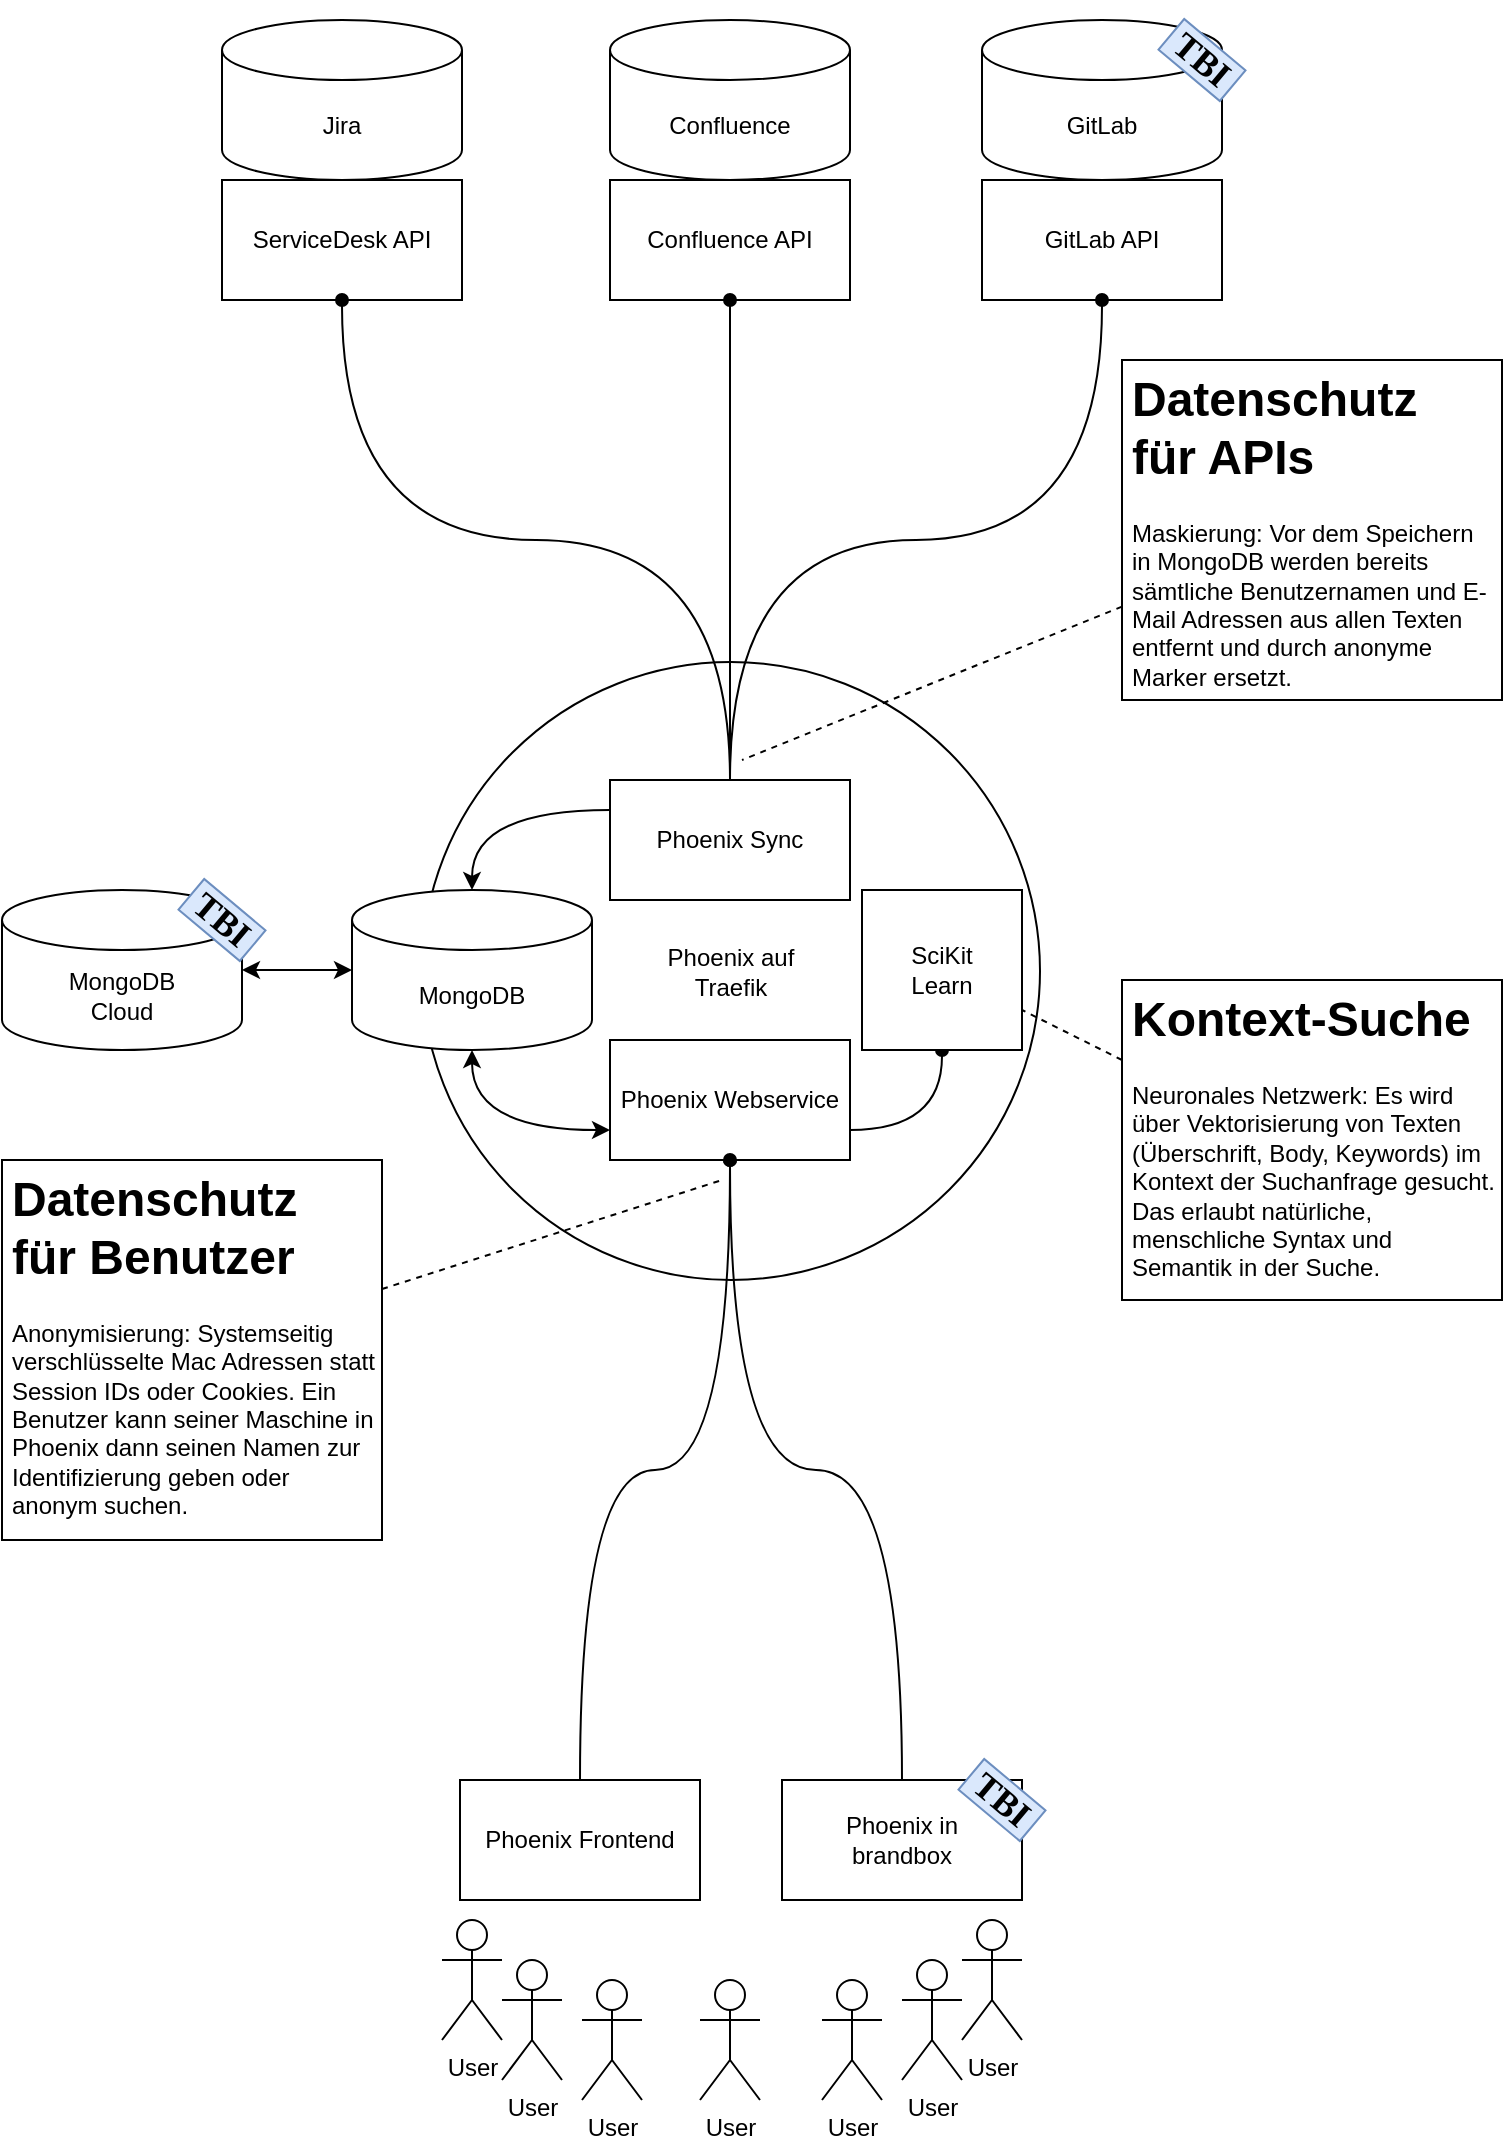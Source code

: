 <mxfile version="14.1.8" type="device"><diagram id="yybvN5SkJrnRjN6R0cvs" name="Seite-1"><mxGraphModel dx="1422" dy="822" grid="1" gridSize="10" guides="1" tooltips="1" connect="1" arrows="1" fold="1" page="1" pageScale="1" pageWidth="827" pageHeight="1169" math="0" shadow="0"><root><mxCell id="0"/><mxCell id="1" parent="0"/><mxCell id="l2yKRA7hUJvbLQe5qzca-1" value="Phoenix auf&lt;br&gt;Traefik" style="ellipse;whiteSpace=wrap;html=1;aspect=fixed;" vertex="1" parent="1"><mxGeometry x="260" y="361" width="309" height="309" as="geometry"/></mxCell><mxCell id="l2yKRA7hUJvbLQe5qzca-2" value="Jira" style="shape=cylinder3;whiteSpace=wrap;html=1;boundedLbl=1;backgroundOutline=1;size=15;" vertex="1" parent="1"><mxGeometry x="160" y="40" width="120" height="80" as="geometry"/></mxCell><mxCell id="l2yKRA7hUJvbLQe5qzca-3" value="Confluence" style="shape=cylinder3;whiteSpace=wrap;html=1;boundedLbl=1;backgroundOutline=1;size=15;" vertex="1" parent="1"><mxGeometry x="354" y="40" width="120" height="80" as="geometry"/></mxCell><mxCell id="l2yKRA7hUJvbLQe5qzca-4" value="GitLab" style="shape=cylinder3;whiteSpace=wrap;html=1;boundedLbl=1;backgroundOutline=1;size=15;" vertex="1" parent="1"><mxGeometry x="540" y="40" width="120" height="80" as="geometry"/></mxCell><mxCell id="l2yKRA7hUJvbLQe5qzca-50" style="edgeStyle=none;rounded=0;orthogonalLoop=1;jettySize=auto;html=1;entryX=1;entryY=0.5;entryDx=0;entryDy=0;entryPerimeter=0;startArrow=classic;startFill=1;endArrow=classic;endFill=1;" edge="1" parent="1" source="l2yKRA7hUJvbLQe5qzca-5" target="l2yKRA7hUJvbLQe5qzca-48"><mxGeometry relative="1" as="geometry"/></mxCell><mxCell id="l2yKRA7hUJvbLQe5qzca-5" value="MongoDB" style="shape=cylinder3;whiteSpace=wrap;html=1;boundedLbl=1;backgroundOutline=1;size=15;" vertex="1" parent="1"><mxGeometry x="225" y="475" width="120" height="80" as="geometry"/></mxCell><mxCell id="l2yKRA7hUJvbLQe5qzca-7" value="ServiceDesk API" style="rounded=0;whiteSpace=wrap;html=1;" vertex="1" parent="1"><mxGeometry x="160" y="120" width="120" height="60" as="geometry"/></mxCell><mxCell id="l2yKRA7hUJvbLQe5qzca-9" value="Confluence API" style="rounded=0;whiteSpace=wrap;html=1;" vertex="1" parent="1"><mxGeometry x="354" y="120" width="120" height="60" as="geometry"/></mxCell><mxCell id="l2yKRA7hUJvbLQe5qzca-10" value="GitLab API" style="rounded=0;whiteSpace=wrap;html=1;" vertex="1" parent="1"><mxGeometry x="540" y="120" width="120" height="60" as="geometry"/></mxCell><mxCell id="l2yKRA7hUJvbLQe5qzca-14" style="edgeStyle=orthogonalEdgeStyle;curved=1;rounded=0;orthogonalLoop=1;jettySize=auto;html=1;entryX=0.5;entryY=0;entryDx=0;entryDy=0;entryPerimeter=0;endArrow=classic;endFill=1;exitX=0;exitY=0.25;exitDx=0;exitDy=0;" edge="1" parent="1" source="l2yKRA7hUJvbLQe5qzca-13" target="l2yKRA7hUJvbLQe5qzca-5"><mxGeometry relative="1" as="geometry"/></mxCell><mxCell id="l2yKRA7hUJvbLQe5qzca-13" value="Phoenix Sync" style="rounded=0;whiteSpace=wrap;html=1;" vertex="1" parent="1"><mxGeometry x="354" y="420" width="120" height="60" as="geometry"/></mxCell><mxCell id="l2yKRA7hUJvbLQe5qzca-17" style="edgeStyle=orthogonalEdgeStyle;curved=1;rounded=0;orthogonalLoop=1;jettySize=auto;html=1;entryX=0.5;entryY=1;entryDx=0;entryDy=0;endArrow=oval;endFill=1;" edge="1" parent="1" source="l2yKRA7hUJvbLQe5qzca-15" target="l2yKRA7hUJvbLQe5qzca-16"><mxGeometry relative="1" as="geometry"/></mxCell><mxCell id="l2yKRA7hUJvbLQe5qzca-15" value="Phoenix Frontend" style="rounded=0;whiteSpace=wrap;html=1;" vertex="1" parent="1"><mxGeometry x="279" y="920" width="120" height="60" as="geometry"/></mxCell><mxCell id="l2yKRA7hUJvbLQe5qzca-18" style="edgeStyle=orthogonalEdgeStyle;curved=1;rounded=0;orthogonalLoop=1;jettySize=auto;html=1;entryX=0.5;entryY=1;entryDx=0;entryDy=0;entryPerimeter=0;endArrow=classic;endFill=1;startArrow=classic;startFill=1;exitX=0;exitY=0.75;exitDx=0;exitDy=0;" edge="1" parent="1" source="l2yKRA7hUJvbLQe5qzca-16" target="l2yKRA7hUJvbLQe5qzca-5"><mxGeometry relative="1" as="geometry"/></mxCell><mxCell id="l2yKRA7hUJvbLQe5qzca-29" style="edgeStyle=orthogonalEdgeStyle;curved=1;rounded=0;orthogonalLoop=1;jettySize=auto;html=1;entryX=0.5;entryY=1;entryDx=0;entryDy=0;startArrow=none;startFill=0;endArrow=oval;endFill=1;exitX=1;exitY=0.75;exitDx=0;exitDy=0;" edge="1" parent="1" source="l2yKRA7hUJvbLQe5qzca-16" target="l2yKRA7hUJvbLQe5qzca-27"><mxGeometry relative="1" as="geometry"/></mxCell><mxCell id="l2yKRA7hUJvbLQe5qzca-16" value="Phoenix Webservice" style="rounded=0;whiteSpace=wrap;html=1;" vertex="1" parent="1"><mxGeometry x="354" y="550" width="120" height="60" as="geometry"/></mxCell><mxCell id="l2yKRA7hUJvbLQe5qzca-19" value="User" style="shape=umlActor;verticalLabelPosition=bottom;verticalAlign=top;html=1;outlineConnect=0;" vertex="1" parent="1"><mxGeometry x="340" y="1020" width="30" height="60" as="geometry"/></mxCell><mxCell id="l2yKRA7hUJvbLQe5qzca-20" value="User" style="shape=umlActor;verticalLabelPosition=bottom;verticalAlign=top;html=1;outlineConnect=0;" vertex="1" parent="1"><mxGeometry x="399" y="1020" width="30" height="60" as="geometry"/></mxCell><mxCell id="l2yKRA7hUJvbLQe5qzca-21" value="User" style="shape=umlActor;verticalLabelPosition=bottom;verticalAlign=top;html=1;outlineConnect=0;" vertex="1" parent="1"><mxGeometry x="460" y="1020" width="30" height="60" as="geometry"/></mxCell><mxCell id="l2yKRA7hUJvbLQe5qzca-26" style="edgeStyle=orthogonalEdgeStyle;curved=1;rounded=0;orthogonalLoop=1;jettySize=auto;html=1;entryX=0.5;entryY=1;entryDx=0;entryDy=0;endArrow=oval;endFill=1;exitX=0.5;exitY=0;exitDx=0;exitDy=0;" edge="1" parent="1" source="l2yKRA7hUJvbLQe5qzca-25" target="l2yKRA7hUJvbLQe5qzca-16"><mxGeometry relative="1" as="geometry"/></mxCell><mxCell id="l2yKRA7hUJvbLQe5qzca-25" value="Phoenix in&lt;br&gt;brandbox" style="rounded=0;whiteSpace=wrap;html=1;" vertex="1" parent="1"><mxGeometry x="440" y="920" width="120" height="60" as="geometry"/></mxCell><mxCell id="l2yKRA7hUJvbLQe5qzca-27" value="SciKit&lt;br&gt;Learn" style="whiteSpace=wrap;html=1;aspect=fixed;" vertex="1" parent="1"><mxGeometry x="480" y="475" width="80" height="80" as="geometry"/></mxCell><mxCell id="l2yKRA7hUJvbLQe5qzca-31" style="rounded=0;orthogonalLoop=1;jettySize=auto;html=1;startArrow=none;startFill=0;endArrow=none;endFill=0;dashed=1;" edge="1" parent="1" source="l2yKRA7hUJvbLQe5qzca-30"><mxGeometry relative="1" as="geometry"><mxPoint x="420" y="410" as="targetPoint"/></mxGeometry></mxCell><mxCell id="l2yKRA7hUJvbLQe5qzca-30" value="&lt;h1&gt;Datenschutz&lt;br&gt;für APIs&lt;/h1&gt;&lt;p&gt;Maskierung: Vor dem Speichern in MongoDB werden bereits sämtliche Benutzernamen und E-Mail Adressen aus allen Texten entfernt und durch anonyme Marker ersetzt.&lt;/p&gt;" style="text;html=1;spacing=5;spacingTop=-20;whiteSpace=wrap;overflow=hidden;rounded=0;strokeColor=#000000;fillColor=#ffffff;" vertex="1" parent="1"><mxGeometry x="610" y="210" width="190" height="170" as="geometry"/></mxCell><mxCell id="l2yKRA7hUJvbLQe5qzca-33" style="edgeStyle=none;rounded=0;orthogonalLoop=1;jettySize=auto;html=1;dashed=1;startArrow=none;startFill=0;endArrow=none;endFill=0;" edge="1" parent="1" source="l2yKRA7hUJvbLQe5qzca-32"><mxGeometry relative="1" as="geometry"><mxPoint x="410" y="620" as="targetPoint"/></mxGeometry></mxCell><mxCell id="l2yKRA7hUJvbLQe5qzca-32" value="&lt;h1&gt;Datenschutz&lt;br&gt;für Benutzer&lt;/h1&gt;&lt;p&gt;Anonymisierung: Systemseitig verschlüsselte Mac Adressen statt Session IDs oder Cookies. Ein Benutzer kann seiner Maschine in Phoenix dann seinen Namen zur Identifizierung geben oder anonym suchen.&lt;/p&gt;" style="text;html=1;spacing=5;spacingTop=-20;whiteSpace=wrap;overflow=hidden;rounded=0;strokeColor=#000000;fillColor=#ffffff;" vertex="1" parent="1"><mxGeometry x="50" y="610" width="190" height="190" as="geometry"/></mxCell><mxCell id="l2yKRA7hUJvbLQe5qzca-37" style="edgeStyle=none;rounded=0;orthogonalLoop=1;jettySize=auto;html=1;entryX=1;entryY=0.75;entryDx=0;entryDy=0;dashed=1;startArrow=none;startFill=0;endArrow=none;endFill=0;exitX=0;exitY=0.25;exitDx=0;exitDy=0;" edge="1" parent="1" source="l2yKRA7hUJvbLQe5qzca-36" target="l2yKRA7hUJvbLQe5qzca-27"><mxGeometry relative="1" as="geometry"/></mxCell><mxCell id="l2yKRA7hUJvbLQe5qzca-36" value="&lt;h1&gt;Kontext-Suche&lt;/h1&gt;&lt;p&gt;Neuronales Netzwerk: Es wird über Vektorisierung von Texten (Überschrift, Body, Keywords) im Kontext der Suchanfrage gesucht. Das erlaubt natürliche, menschliche Syntax und Semantik in der Suche.&lt;br&gt;&lt;/p&gt;" style="text;html=1;spacing=5;spacingTop=-20;whiteSpace=wrap;overflow=hidden;rounded=0;strokeColor=#000000;fillColor=#ffffff;" vertex="1" parent="1"><mxGeometry x="610" y="520" width="190" height="160" as="geometry"/></mxCell><mxCell id="l2yKRA7hUJvbLQe5qzca-42" value="User" style="shape=umlActor;verticalLabelPosition=bottom;verticalAlign=top;html=1;outlineConnect=0;" vertex="1" parent="1"><mxGeometry x="300" y="1010" width="30" height="60" as="geometry"/></mxCell><mxCell id="l2yKRA7hUJvbLQe5qzca-43" value="User" style="shape=umlActor;verticalLabelPosition=bottom;verticalAlign=top;html=1;outlineConnect=0;" vertex="1" parent="1"><mxGeometry x="270" y="990" width="30" height="60" as="geometry"/></mxCell><mxCell id="l2yKRA7hUJvbLQe5qzca-44" value="User" style="shape=umlActor;verticalLabelPosition=bottom;verticalAlign=top;html=1;outlineConnect=0;" vertex="1" parent="1"><mxGeometry x="500" y="1010" width="30" height="60" as="geometry"/></mxCell><mxCell id="l2yKRA7hUJvbLQe5qzca-45" value="User" style="shape=umlActor;verticalLabelPosition=bottom;verticalAlign=top;html=1;outlineConnect=0;" vertex="1" parent="1"><mxGeometry x="530" y="990" width="30" height="60" as="geometry"/></mxCell><mxCell id="l2yKRA7hUJvbLQe5qzca-46" value="&lt;h2&gt;&lt;b&gt;&lt;font face=&quot;Georgia&quot;&gt;TBI&lt;/font&gt;&lt;/b&gt;&lt;/h2&gt;" style="text;html=1;strokeColor=#6c8ebf;fillColor=#dae8fc;align=center;verticalAlign=middle;whiteSpace=wrap;rounded=0;rotation=40;" vertex="1" parent="1"><mxGeometry x="530" y="920" width="40" height="20" as="geometry"/></mxCell><mxCell id="l2yKRA7hUJvbLQe5qzca-47" value="&lt;h2&gt;&lt;b&gt;&lt;font face=&quot;Georgia&quot;&gt;TBI&lt;/font&gt;&lt;/b&gt;&lt;/h2&gt;" style="text;html=1;strokeColor=#6c8ebf;fillColor=#dae8fc;align=center;verticalAlign=middle;whiteSpace=wrap;rounded=0;rotation=40;" vertex="1" parent="1"><mxGeometry x="630" y="50" width="40" height="20" as="geometry"/></mxCell><mxCell id="l2yKRA7hUJvbLQe5qzca-48" value="MongoDB&lt;br&gt;Cloud" style="shape=cylinder3;whiteSpace=wrap;html=1;boundedLbl=1;backgroundOutline=1;size=15;" vertex="1" parent="1"><mxGeometry x="50" y="475" width="120" height="80" as="geometry"/></mxCell><mxCell id="l2yKRA7hUJvbLQe5qzca-49" value="&lt;h2&gt;&lt;b&gt;&lt;font face=&quot;Georgia&quot;&gt;TBI&lt;/font&gt;&lt;/b&gt;&lt;/h2&gt;" style="text;html=1;strokeColor=#6c8ebf;fillColor=#dae8fc;align=center;verticalAlign=middle;whiteSpace=wrap;rounded=0;rotation=40;" vertex="1" parent="1"><mxGeometry x="140" y="480" width="40" height="20" as="geometry"/></mxCell><mxCell id="l2yKRA7hUJvbLQe5qzca-12" style="edgeStyle=orthogonalEdgeStyle;curved=1;rounded=0;orthogonalLoop=1;jettySize=auto;html=1;entryX=0.5;entryY=1;entryDx=0;entryDy=0;exitX=0.5;exitY=0;exitDx=0;exitDy=0;endArrow=oval;endFill=1;" edge="1" parent="1" source="l2yKRA7hUJvbLQe5qzca-13" target="l2yKRA7hUJvbLQe5qzca-10"><mxGeometry relative="1" as="geometry"/></mxCell><mxCell id="l2yKRA7hUJvbLQe5qzca-11" style="edgeStyle=orthogonalEdgeStyle;curved=1;rounded=0;orthogonalLoop=1;jettySize=auto;html=1;entryX=0.5;entryY=1;entryDx=0;entryDy=0;exitX=0.5;exitY=0;exitDx=0;exitDy=0;endArrow=oval;endFill=1;" edge="1" parent="1" source="l2yKRA7hUJvbLQe5qzca-13" target="l2yKRA7hUJvbLQe5qzca-9"><mxGeometry relative="1" as="geometry"/></mxCell><mxCell id="l2yKRA7hUJvbLQe5qzca-6" style="edgeStyle=orthogonalEdgeStyle;rounded=0;orthogonalLoop=1;jettySize=auto;html=1;entryX=0.5;entryY=1;entryDx=0;entryDy=0;curved=1;exitX=0.5;exitY=0;exitDx=0;exitDy=0;endArrow=oval;endFill=1;" edge="1" parent="1" source="l2yKRA7hUJvbLQe5qzca-13" target="l2yKRA7hUJvbLQe5qzca-7"><mxGeometry relative="1" as="geometry"/></mxCell></root></mxGraphModel></diagram></mxfile>